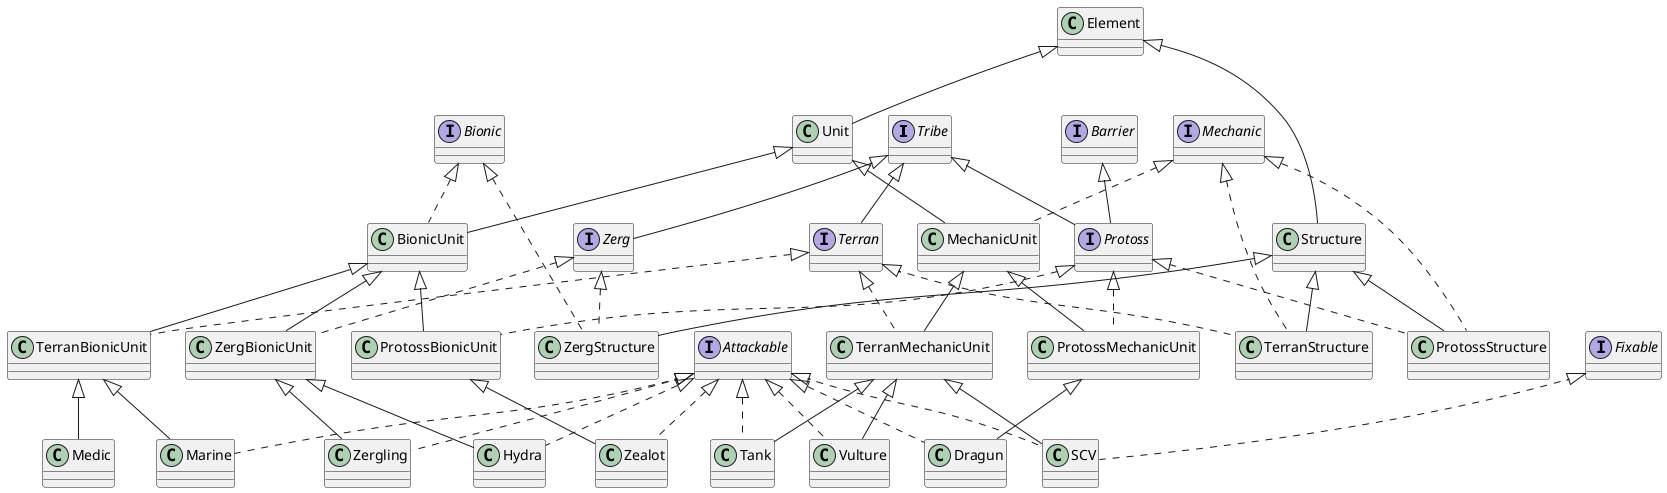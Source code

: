 @startuml
'https://plantuml.com/class-diagram

'efef

interface Tribe

interface Terran implements Tribe

interface Zerg implements Tribe

interface Protoss implements Tribe, Barrier

interface Mechanic

interface Barrier

interface Fixable

interface Attackable

interface Bionic

class MechanicUnit extends Unit implements Mechanic

class BionicUnit extends Unit implements Bionic

class TerranMechanicUnit extends MechanicUnit implements Terran

class TerranBionicUnit extends BionicUnit implements Terran
class Unit extends Element
class Structure extends Element

class Element

'테란 유닛
class Marine extends TerranBionicUnit implements Attackable
class Tank extends TerranMechanicUnit implements Attackable
class SCV extends TerranMechanicUnit implements Attackable, Fixable
class Vulture extends TerranMechanicUnit implements Attackable
class Medic extends TerranBionicUnit

class ZergBionicUnit extends BionicUnit implements Zerg
'저그 유닛
class Zergling extends ZergBionicUnit implements Attackable
class Hydra extends ZergBionicUnit implements Attackable

'플토 유닛
class ProtossBionicUnit extends BionicUnit implements Protoss
class ProtossMechanicUnit extends MechanicUnit implements Protoss
class Zealot extends ProtossBionicUnit implements Attackable
class Dragun extends ProtossMechanicUnit implements Attackable

'건물
class TerranStructure extends Structure implements Mechanic, Terran
class ZergStructure extends Structure implements Bionic, Zerg
class ProtossStructure extends Structure implements Mechanic, Protoss


@enduml